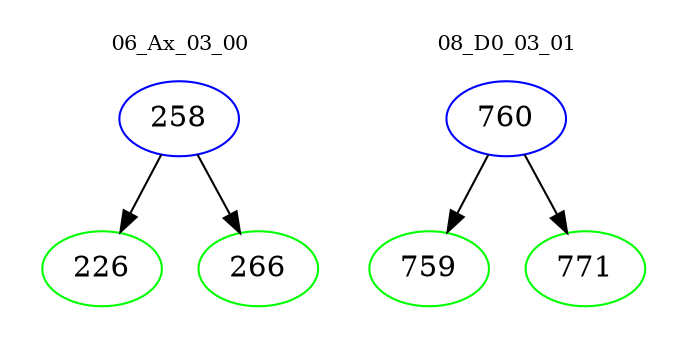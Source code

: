digraph{
subgraph cluster_0 {
color = white
label = "06_Ax_03_00";
fontsize=10;
T0_258 [label="258", color="blue"]
T0_258 -> T0_226 [color="black"]
T0_226 [label="226", color="green"]
T0_258 -> T0_266 [color="black"]
T0_266 [label="266", color="green"]
}
subgraph cluster_1 {
color = white
label = "08_D0_03_01";
fontsize=10;
T1_760 [label="760", color="blue"]
T1_760 -> T1_759 [color="black"]
T1_759 [label="759", color="green"]
T1_760 -> T1_771 [color="black"]
T1_771 [label="771", color="green"]
}
}
